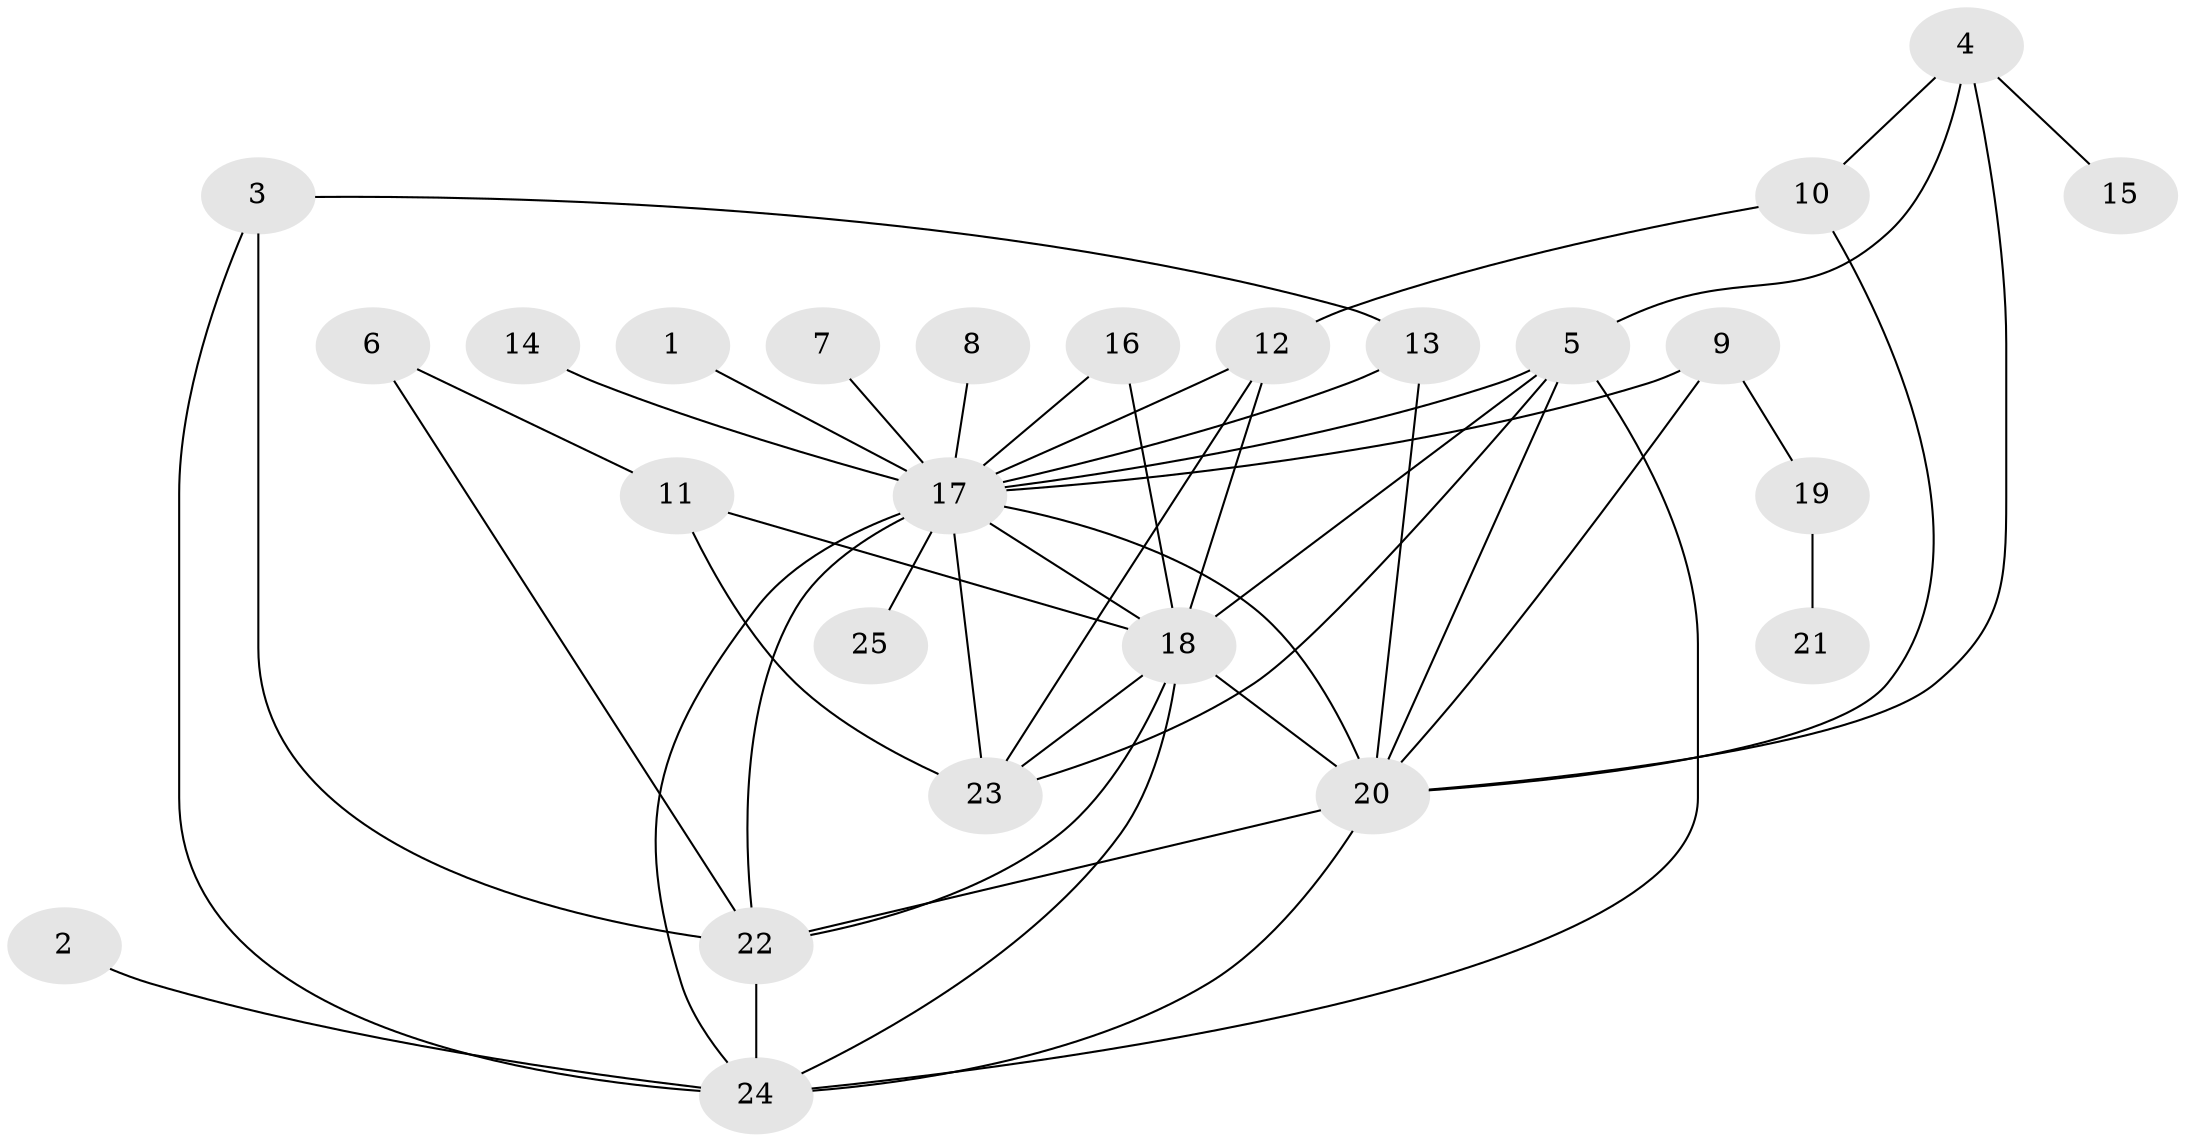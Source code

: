 // original degree distribution, {12: 0.012195121951219513, 7: 0.04878048780487805, 15: 0.012195121951219513, 4: 0.06097560975609756, 3: 0.13414634146341464, 5: 0.024390243902439025, 23: 0.012195121951219513, 2: 0.2926829268292683, 1: 0.3780487804878049, 6: 0.012195121951219513, 8: 0.012195121951219513}
// Generated by graph-tools (version 1.1) at 2025/36/03/04/25 23:36:56]
// undirected, 25 vertices, 47 edges
graph export_dot {
  node [color=gray90,style=filled];
  1;
  2;
  3;
  4;
  5;
  6;
  7;
  8;
  9;
  10;
  11;
  12;
  13;
  14;
  15;
  16;
  17;
  18;
  19;
  20;
  21;
  22;
  23;
  24;
  25;
  1 -- 17 [weight=1.0];
  2 -- 24 [weight=1.0];
  3 -- 13 [weight=1.0];
  3 -- 22 [weight=2.0];
  3 -- 24 [weight=2.0];
  4 -- 5 [weight=1.0];
  4 -- 10 [weight=1.0];
  4 -- 15 [weight=1.0];
  4 -- 20 [weight=1.0];
  5 -- 17 [weight=1.0];
  5 -- 18 [weight=1.0];
  5 -- 20 [weight=1.0];
  5 -- 23 [weight=1.0];
  5 -- 24 [weight=1.0];
  6 -- 11 [weight=1.0];
  6 -- 22 [weight=1.0];
  7 -- 17 [weight=1.0];
  8 -- 17 [weight=1.0];
  9 -- 17 [weight=2.0];
  9 -- 19 [weight=1.0];
  9 -- 20 [weight=1.0];
  10 -- 12 [weight=1.0];
  10 -- 20 [weight=1.0];
  11 -- 18 [weight=1.0];
  11 -- 23 [weight=2.0];
  12 -- 17 [weight=2.0];
  12 -- 18 [weight=1.0];
  12 -- 23 [weight=1.0];
  13 -- 17 [weight=1.0];
  13 -- 20 [weight=1.0];
  14 -- 17 [weight=1.0];
  16 -- 17 [weight=1.0];
  16 -- 18 [weight=1.0];
  17 -- 18 [weight=1.0];
  17 -- 20 [weight=1.0];
  17 -- 22 [weight=2.0];
  17 -- 23 [weight=1.0];
  17 -- 24 [weight=1.0];
  17 -- 25 [weight=1.0];
  18 -- 20 [weight=2.0];
  18 -- 22 [weight=1.0];
  18 -- 23 [weight=1.0];
  18 -- 24 [weight=1.0];
  19 -- 21 [weight=1.0];
  20 -- 22 [weight=1.0];
  20 -- 24 [weight=2.0];
  22 -- 24 [weight=1.0];
}
